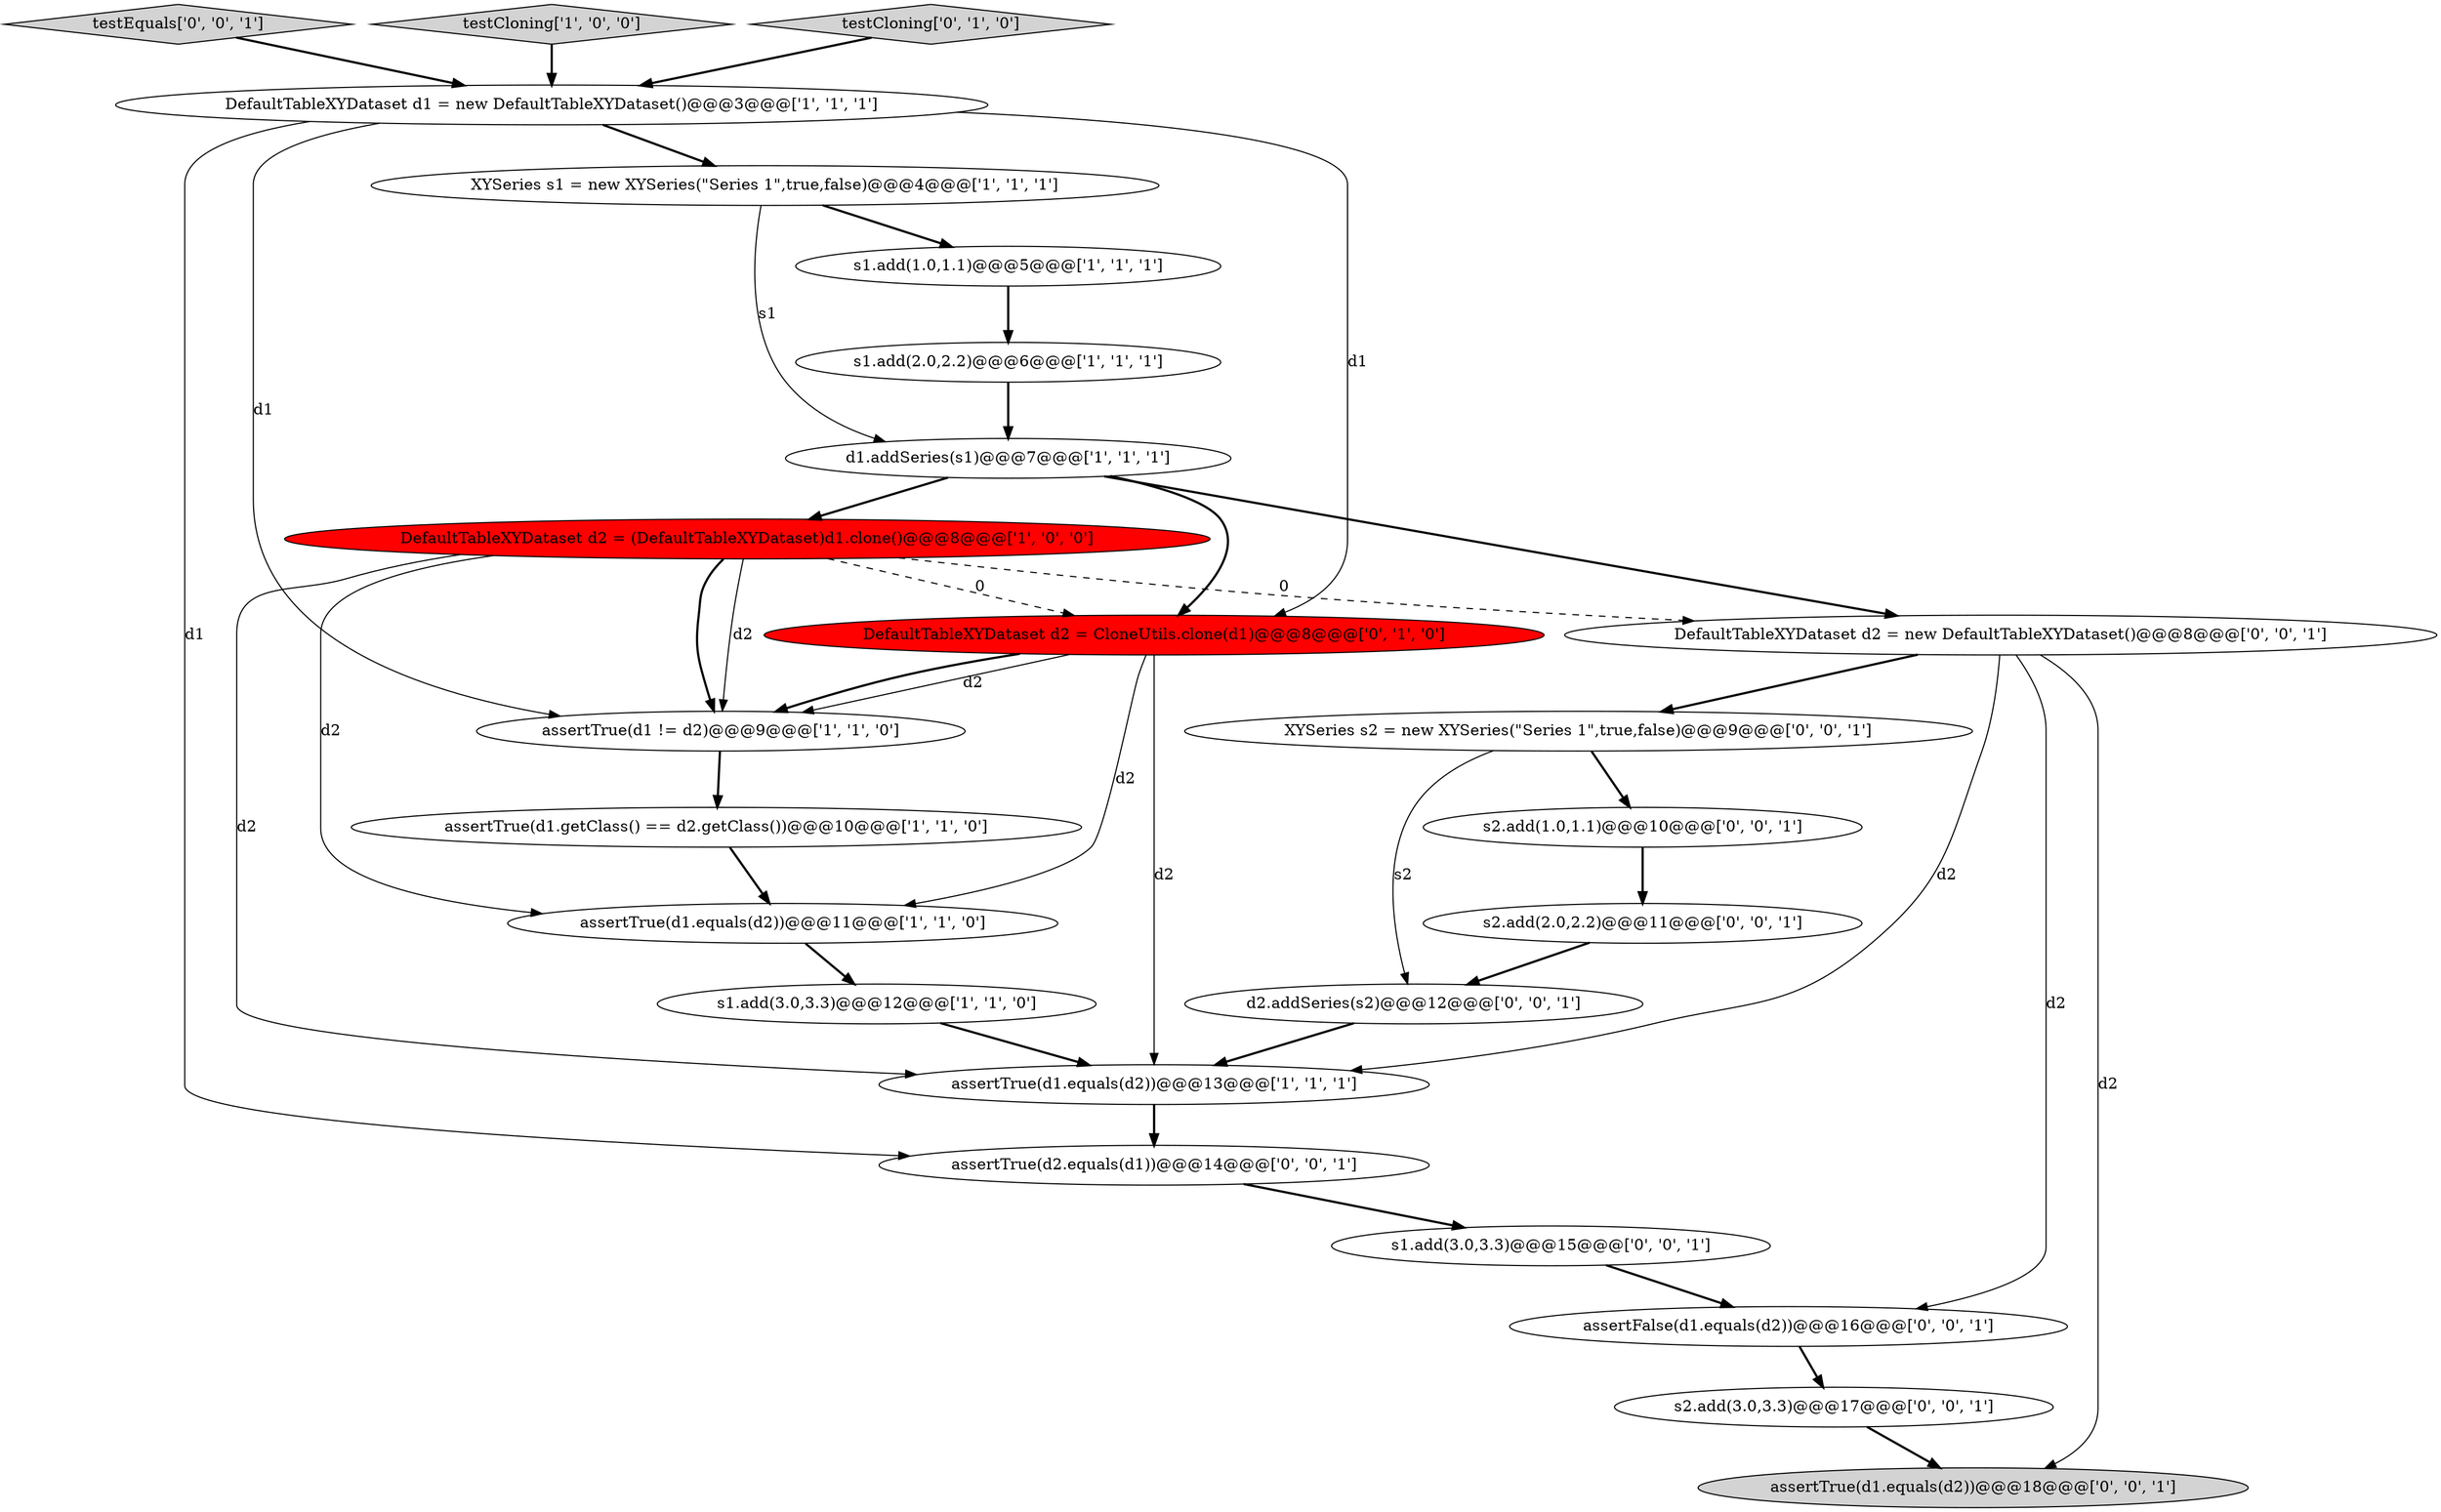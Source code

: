 digraph {
9 [style = filled, label = "s1.add(2.0,2.2)@@@6@@@['1', '1', '1']", fillcolor = white, shape = ellipse image = "AAA0AAABBB1BBB"];
17 [style = filled, label = "testEquals['0', '0', '1']", fillcolor = lightgray, shape = diamond image = "AAA0AAABBB3BBB"];
5 [style = filled, label = "s1.add(1.0,1.1)@@@5@@@['1', '1', '1']", fillcolor = white, shape = ellipse image = "AAA0AAABBB1BBB"];
15 [style = filled, label = "s2.add(1.0,1.1)@@@10@@@['0', '0', '1']", fillcolor = white, shape = ellipse image = "AAA0AAABBB3BBB"];
6 [style = filled, label = "assertTrue(d1.getClass() == d2.getClass())@@@10@@@['1', '1', '0']", fillcolor = white, shape = ellipse image = "AAA0AAABBB1BBB"];
10 [style = filled, label = "assertTrue(d1 != d2)@@@9@@@['1', '1', '0']", fillcolor = white, shape = ellipse image = "AAA0AAABBB1BBB"];
24 [style = filled, label = "s2.add(3.0,3.3)@@@17@@@['0', '0', '1']", fillcolor = white, shape = ellipse image = "AAA0AAABBB3BBB"];
18 [style = filled, label = "s2.add(2.0,2.2)@@@11@@@['0', '0', '1']", fillcolor = white, shape = ellipse image = "AAA0AAABBB3BBB"];
3 [style = filled, label = "XYSeries s1 = new XYSeries(\"Series 1\",true,false)@@@4@@@['1', '1', '1']", fillcolor = white, shape = ellipse image = "AAA0AAABBB1BBB"];
11 [style = filled, label = "testCloning['1', '0', '0']", fillcolor = lightgray, shape = diamond image = "AAA0AAABBB1BBB"];
8 [style = filled, label = "DefaultTableXYDataset d1 = new DefaultTableXYDataset()@@@3@@@['1', '1', '1']", fillcolor = white, shape = ellipse image = "AAA0AAABBB1BBB"];
2 [style = filled, label = "assertTrue(d1.equals(d2))@@@11@@@['1', '1', '0']", fillcolor = white, shape = ellipse image = "AAA0AAABBB1BBB"];
1 [style = filled, label = "assertTrue(d1.equals(d2))@@@13@@@['1', '1', '1']", fillcolor = white, shape = ellipse image = "AAA0AAABBB1BBB"];
23 [style = filled, label = "XYSeries s2 = new XYSeries(\"Series 1\",true,false)@@@9@@@['0', '0', '1']", fillcolor = white, shape = ellipse image = "AAA0AAABBB3BBB"];
12 [style = filled, label = "DefaultTableXYDataset d2 = CloneUtils.clone(d1)@@@8@@@['0', '1', '0']", fillcolor = red, shape = ellipse image = "AAA1AAABBB2BBB"];
22 [style = filled, label = "assertFalse(d1.equals(d2))@@@16@@@['0', '0', '1']", fillcolor = white, shape = ellipse image = "AAA0AAABBB3BBB"];
19 [style = filled, label = "s1.add(3.0,3.3)@@@15@@@['0', '0', '1']", fillcolor = white, shape = ellipse image = "AAA0AAABBB3BBB"];
7 [style = filled, label = "d1.addSeries(s1)@@@7@@@['1', '1', '1']", fillcolor = white, shape = ellipse image = "AAA0AAABBB1BBB"];
14 [style = filled, label = "assertTrue(d1.equals(d2))@@@18@@@['0', '0', '1']", fillcolor = lightgray, shape = ellipse image = "AAA0AAABBB3BBB"];
0 [style = filled, label = "s1.add(3.0,3.3)@@@12@@@['1', '1', '0']", fillcolor = white, shape = ellipse image = "AAA0AAABBB1BBB"];
20 [style = filled, label = "DefaultTableXYDataset d2 = new DefaultTableXYDataset()@@@8@@@['0', '0', '1']", fillcolor = white, shape = ellipse image = "AAA0AAABBB3BBB"];
4 [style = filled, label = "DefaultTableXYDataset d2 = (DefaultTableXYDataset)d1.clone()@@@8@@@['1', '0', '0']", fillcolor = red, shape = ellipse image = "AAA1AAABBB1BBB"];
16 [style = filled, label = "d2.addSeries(s2)@@@12@@@['0', '0', '1']", fillcolor = white, shape = ellipse image = "AAA0AAABBB3BBB"];
13 [style = filled, label = "testCloning['0', '1', '0']", fillcolor = lightgray, shape = diamond image = "AAA0AAABBB2BBB"];
21 [style = filled, label = "assertTrue(d2.equals(d1))@@@14@@@['0', '0', '1']", fillcolor = white, shape = ellipse image = "AAA0AAABBB3BBB"];
4->10 [style = bold, label=""];
17->8 [style = bold, label=""];
20->1 [style = solid, label="d2"];
5->9 [style = bold, label=""];
21->19 [style = bold, label=""];
8->12 [style = solid, label="d1"];
7->12 [style = bold, label=""];
8->3 [style = bold, label=""];
23->15 [style = bold, label=""];
3->7 [style = solid, label="s1"];
12->2 [style = solid, label="d2"];
20->14 [style = solid, label="d2"];
7->4 [style = bold, label=""];
7->20 [style = bold, label=""];
9->7 [style = bold, label=""];
15->18 [style = bold, label=""];
10->6 [style = bold, label=""];
4->10 [style = solid, label="d2"];
4->2 [style = solid, label="d2"];
4->12 [style = dashed, label="0"];
24->14 [style = bold, label=""];
20->22 [style = solid, label="d2"];
6->2 [style = bold, label=""];
3->5 [style = bold, label=""];
2->0 [style = bold, label=""];
12->10 [style = bold, label=""];
20->23 [style = bold, label=""];
8->21 [style = solid, label="d1"];
16->1 [style = bold, label=""];
4->20 [style = dashed, label="0"];
1->21 [style = bold, label=""];
0->1 [style = bold, label=""];
12->10 [style = solid, label="d2"];
8->10 [style = solid, label="d1"];
11->8 [style = bold, label=""];
12->1 [style = solid, label="d2"];
23->16 [style = solid, label="s2"];
22->24 [style = bold, label=""];
13->8 [style = bold, label=""];
4->1 [style = solid, label="d2"];
19->22 [style = bold, label=""];
18->16 [style = bold, label=""];
}
